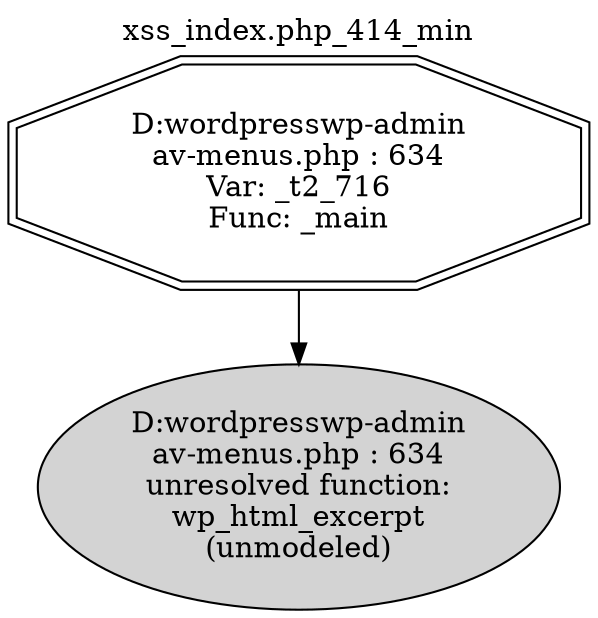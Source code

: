 digraph cfg {
  label="xss_index.php_414_min";
  labelloc=t;
  n1 [shape=doubleoctagon, label="D:\wordpress\wp-admin\nav-menus.php : 634\nVar: _t2_716\nFunc: _main\n"];
  n2 [shape=ellipse, label="D:\wordpress\wp-admin\nav-menus.php : 634\nunresolved function:\nwp_html_excerpt\n(unmodeled)\n",style=filled];
  n1 -> n2;
}
